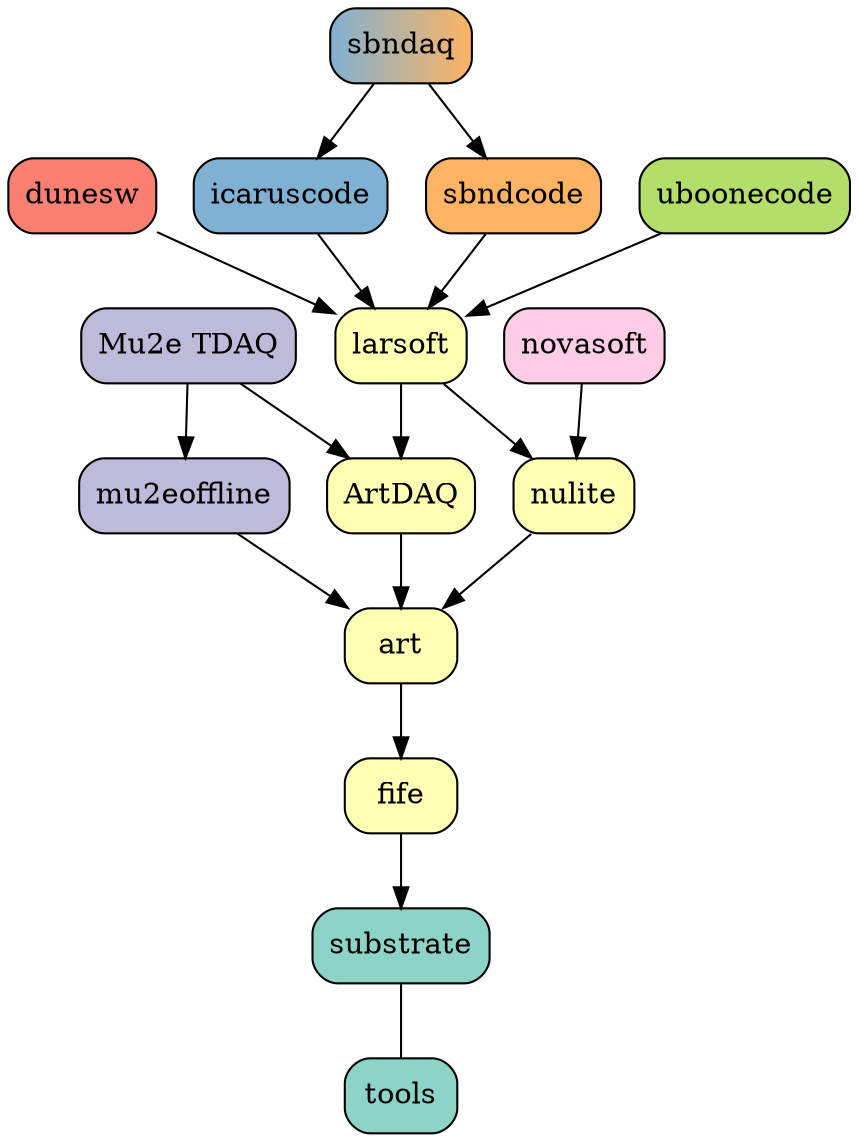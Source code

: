 digraph g
{
  node [shape=box, style="rounded,filled", colorscheme=set312];

  tools [fillcolor=1];
  substrate [fillcolor=1];

  fife [fillcolor=2];
  art [fillcolor=2];
  nulite [fillcolor=2];
  larsoft [fillcolor=2];
  ArtDAQ [fillcolor=2];

  mu2eoffline [fillcolor=3];
  "Mu2e TDAQ" [fillcolor=3];
  dunesw [fillcolor=4];
  icaruscode [fillcolor=5];
  sbndcode [fillcolor=6];
  uboonecode [fillcolor=7];
  novasoft [fillcolor=8];
  sbndaq [ fillcolor="5:6" ];

  dunesw -> larsoft;
  sbndcode -> larsoft;
  icaruscode-> larsoft;
  uboonecode -> larsoft;
  ArtDAQ -> art;
  larsoft -> ArtDAQ;
  
  "Mu2e TDAQ" -> ArtDAQ;
  "Mu2e TDAQ" -> mu2eoffline;
  sbndaq -> icaruscode
  sbndaq -> sbndcode
  
  larsoft -> nulite;
  novasoft-> nulite;

  mu2eoffline -> art;
  nulite -> art;
  art -> fife;
  fife -> substrate;
  substrate -> tools [arrowhead=none];
}
